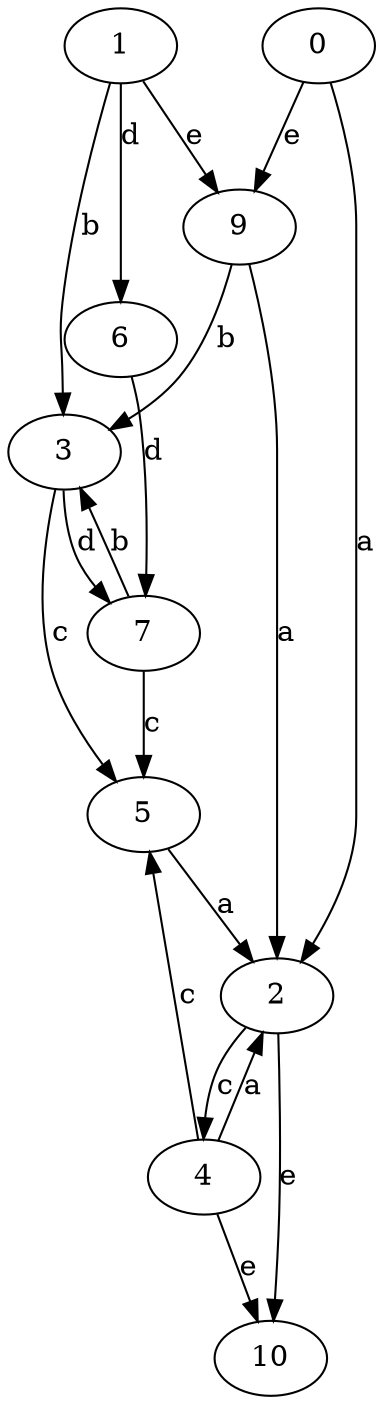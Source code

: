 strict digraph  {
1;
2;
3;
0;
4;
5;
6;
7;
9;
10;
1 -> 3  [label=b];
1 -> 6  [label=d];
1 -> 9  [label=e];
2 -> 4  [label=c];
2 -> 10  [label=e];
3 -> 5  [label=c];
3 -> 7  [label=d];
0 -> 2  [label=a];
0 -> 9  [label=e];
4 -> 2  [label=a];
4 -> 5  [label=c];
4 -> 10  [label=e];
5 -> 2  [label=a];
6 -> 7  [label=d];
7 -> 3  [label=b];
7 -> 5  [label=c];
9 -> 2  [label=a];
9 -> 3  [label=b];
}
